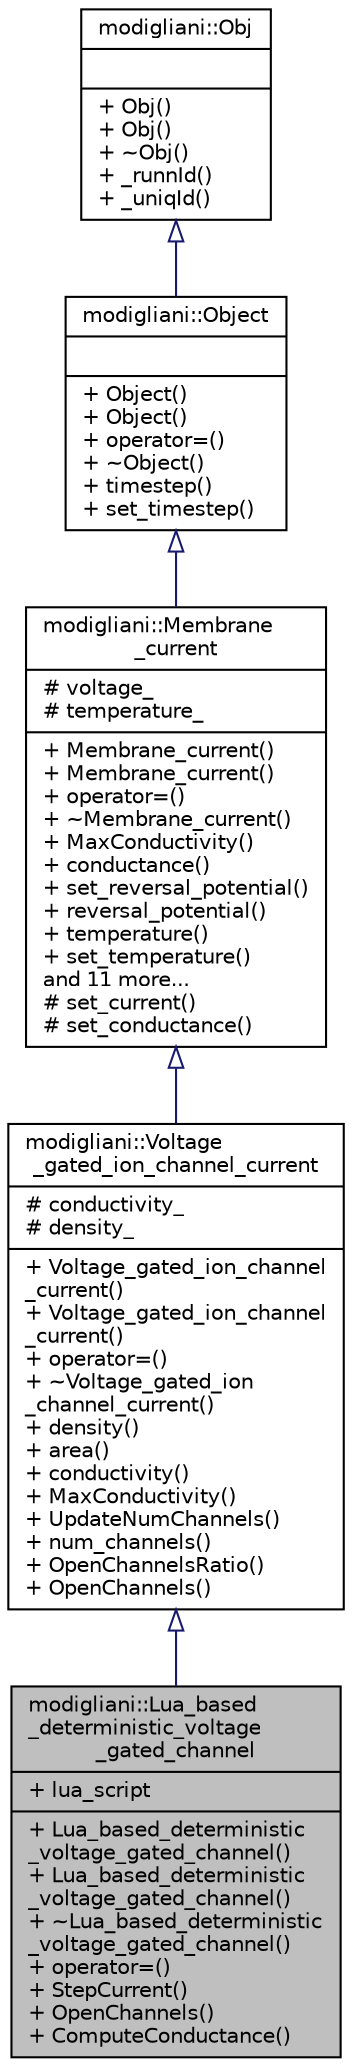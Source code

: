 digraph "modigliani::Lua_based_deterministic_voltage_gated_channel"
{
  bgcolor="transparent";
  edge [fontname="Helvetica",fontsize="10",labelfontname="Helvetica",labelfontsize="10"];
  node [fontname="Helvetica",fontsize="10",shape=record];
  Node0 [label="{modigliani::Lua_based\l_deterministic_voltage\l_gated_channel\n|+ lua_script\l|+ Lua_based_deterministic\l_voltage_gated_channel()\l+ Lua_based_deterministic\l_voltage_gated_channel()\l+ ~Lua_based_deterministic\l_voltage_gated_channel()\l+ operator=()\l+ StepCurrent()\l+ OpenChannels()\l+ ComputeConductance()\l}",height=0.2,width=0.4,color="black", fillcolor="grey75", style="filled", fontcolor="black"];
  Node1 -> Node0 [dir="back",color="midnightblue",fontsize="10",style="solid",arrowtail="onormal",fontname="Helvetica"];
  Node1 [label="{modigliani::Voltage\l_gated_ion_channel_current\n|# conductivity_\l# density_\l|+ Voltage_gated_ion_channel\l_current()\l+ Voltage_gated_ion_channel\l_current()\l+ operator=()\l+ ~Voltage_gated_ion\l_channel_current()\l+ density()\l+ area()\l+ conductivity()\l+ MaxConductivity()\l+ UpdateNumChannels()\l+ num_channels()\l+ OpenChannelsRatio()\l+ OpenChannels()\l}",height=0.2,width=0.4,color="black",URL="$classmodigliani_1_1Voltage__gated__ion__channel__current.html",tooltip="Base class for voltage gated ion channels. "];
  Node2 -> Node1 [dir="back",color="midnightblue",fontsize="10",style="solid",arrowtail="onormal",fontname="Helvetica"];
  Node2 [label="{modigliani::Membrane\l_current\n|# voltage_\l# temperature_\l|+ Membrane_current()\l+ Membrane_current()\l+ operator=()\l+ ~Membrane_current()\l+ MaxConductivity()\l+ conductance()\l+ set_reversal_potential()\l+ reversal_potential()\l+ temperature()\l+ set_temperature()\land 11 more...\l# set_current()\l# set_conductance()\l}",height=0.2,width=0.4,color="black",URL="$classmodigliani_1_1Membrane__current.html",tooltip="Membrane_current class. "];
  Node3 -> Node2 [dir="back",color="midnightblue",fontsize="10",style="solid",arrowtail="onormal",fontname="Helvetica"];
  Node3 [label="{modigliani::Object\n||+ Object()\l+ Object()\l+ operator=()\l+ ~Object()\l+ timestep()\l+ set_timestep()\l}",height=0.2,width=0.4,color="black",URL="$classmodigliani_1_1Object.html",tooltip="Base class for all objects in modigliani. "];
  Node4 -> Node3 [dir="back",color="midnightblue",fontsize="10",style="solid",arrowtail="onormal",fontname="Helvetica"];
  Node4 [label="{modigliani::Obj\n||+ Obj()\l+ Obj()\l+ ~Obj()\l+ _runnId()\l+ _uniqId()\l}",height=0.2,width=0.4,color="black",URL="$classmodigliani_1_1Obj.html",tooltip="Master class for all objects. "];
}
